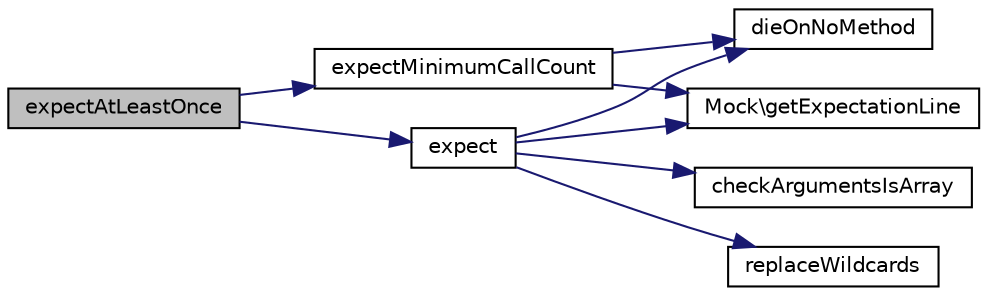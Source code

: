 digraph "expectAtLeastOnce"
{
  edge [fontname="Helvetica",fontsize="10",labelfontname="Helvetica",labelfontsize="10"];
  node [fontname="Helvetica",fontsize="10",shape=record];
  rankdir="LR";
  Node1 [label="expectAtLeastOnce",height=0.2,width=0.4,color="black", fillcolor="grey75", style="filled" fontcolor="black"];
  Node1 -> Node2 [color="midnightblue",fontsize="10",style="solid",fontname="Helvetica"];
  Node2 [label="expectMinimumCallCount",height=0.2,width=0.4,color="black", fillcolor="white", style="filled",URL="$class_simple_mock.html#a12961248a297982e17d1a25e8deaaa6b"];
  Node2 -> Node3 [color="midnightblue",fontsize="10",style="solid",fontname="Helvetica"];
  Node3 [label="dieOnNoMethod",height=0.2,width=0.4,color="black", fillcolor="white", style="filled",URL="$class_simple_mock.html#a81f0830f96f465cacc07dd2d4734b254"];
  Node2 -> Node4 [color="midnightblue",fontsize="10",style="solid",fontname="Helvetica"];
  Node4 [label="Mock\\getExpectationLine",height=0.2,width=0.4,color="black", fillcolor="white", style="filled",URL="$class_mock.html#a1195624e78c1192fcdcf8299046d20b4"];
  Node1 -> Node5 [color="midnightblue",fontsize="10",style="solid",fontname="Helvetica"];
  Node5 [label="expect",height=0.2,width=0.4,color="black", fillcolor="white", style="filled",URL="$class_simple_mock.html#a388a6138e4309a29d701d1a868aacd1e"];
  Node5 -> Node3 [color="midnightblue",fontsize="10",style="solid",fontname="Helvetica"];
  Node5 -> Node6 [color="midnightblue",fontsize="10",style="solid",fontname="Helvetica"];
  Node6 [label="checkArgumentsIsArray",height=0.2,width=0.4,color="black", fillcolor="white", style="filled",URL="$class_simple_mock.html#aa9193e561896b4a8bb7cca1d2445c2c5"];
  Node5 -> Node7 [color="midnightblue",fontsize="10",style="solid",fontname="Helvetica"];
  Node7 [label="replaceWildcards",height=0.2,width=0.4,color="black", fillcolor="white", style="filled",URL="$class_simple_mock.html#a97c3be255e31206267833059144fc49f"];
  Node5 -> Node4 [color="midnightblue",fontsize="10",style="solid",fontname="Helvetica"];
}
